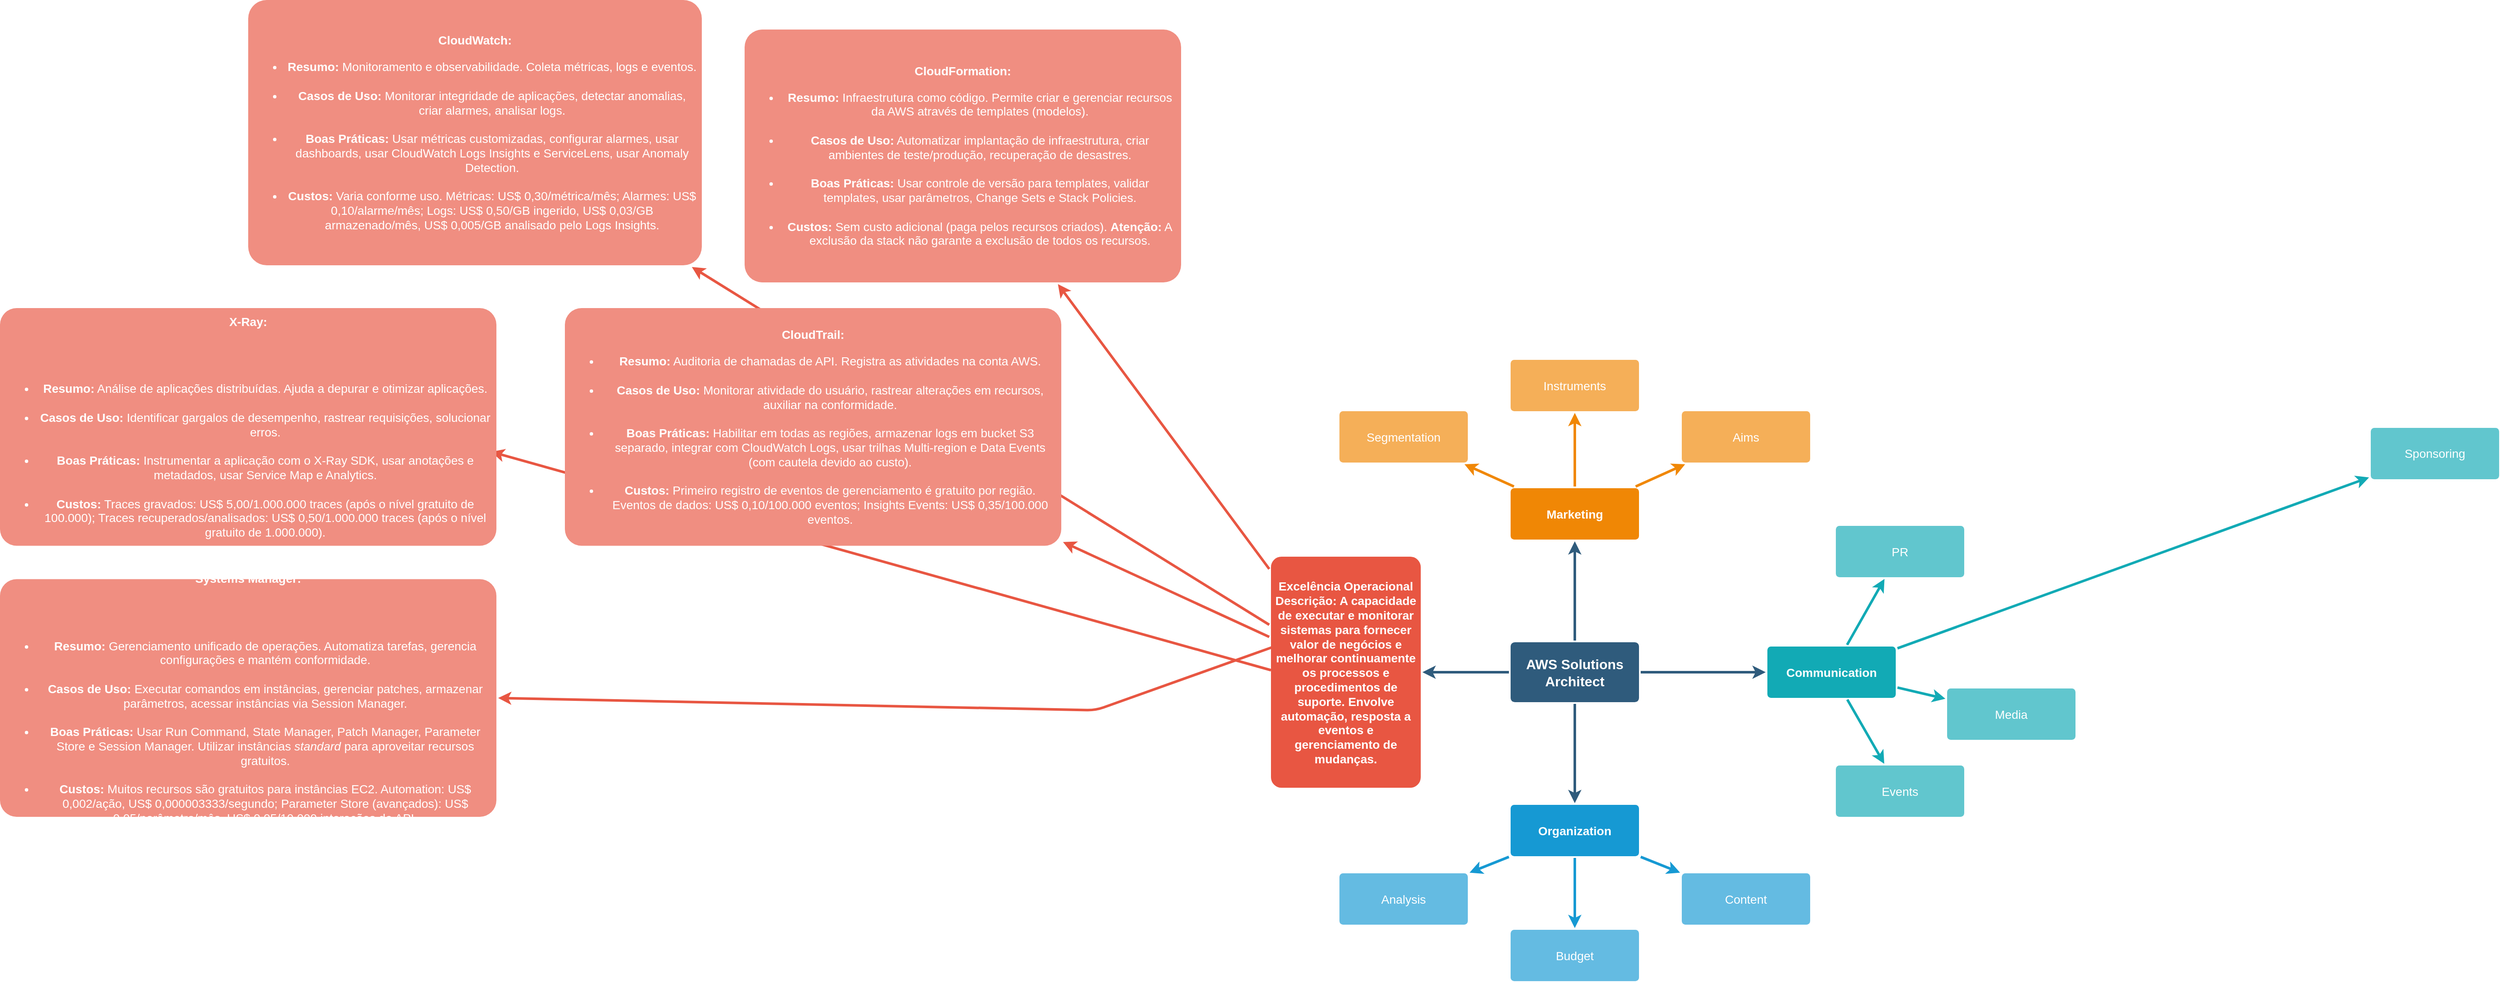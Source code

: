 <mxfile version="24.9.0">
  <diagram id="6a731a19-8d31-9384-78a2-239565b7b9f0" name="Page-1">
    <mxGraphModel dx="6711" dy="2560" grid="1" gridSize="10" guides="1" tooltips="1" connect="1" arrows="1" fold="1" page="1" pageScale="1" pageWidth="1169" pageHeight="827" background="none" math="0" shadow="0">
      <root>
        <mxCell id="0" />
        <mxCell id="1" parent="0" />
        <mxCell id="-hZSJfEYsWuoOAUDj7_P-1781" value="" style="edgeStyle=none;rounded=1;jumpStyle=none;html=1;shadow=0;labelBackgroundColor=none;startArrow=none;startFill=0;jettySize=auto;orthogonalLoop=1;strokeColor=#E85642;strokeWidth=3;fontFamily=Helvetica;fontSize=14;fontColor=#FFFFFF;spacing=5;fontStyle=1;fillColor=#b0e3e6;entryX=1;entryY=0.5;entryDx=0;entryDy=0;" edge="1" parent="1">
          <mxGeometry relative="1" as="geometry">
            <mxPoint x="215" y="413.13" as="sourcePoint" />
            <mxPoint x="-696" y="158.005" as="targetPoint" />
          </mxGeometry>
        </mxCell>
        <mxCell id="1745" value="" style="edgeStyle=none;rounded=0;jumpStyle=none;html=1;shadow=0;labelBackgroundColor=none;startArrow=none;startFill=0;endArrow=classic;endFill=1;jettySize=auto;orthogonalLoop=1;strokeColor=#2F5B7C;strokeWidth=3;fontFamily=Helvetica;fontSize=16;fontColor=#23445D;spacing=5;" parent="1" source="1749" target="1764" edge="1">
          <mxGeometry relative="1" as="geometry" />
        </mxCell>
        <mxCell id="1746" value="" style="edgeStyle=none;rounded=0;jumpStyle=none;html=1;shadow=0;labelBackgroundColor=none;startArrow=none;startFill=0;endArrow=classic;endFill=1;jettySize=auto;orthogonalLoop=1;strokeColor=#2F5B7C;strokeWidth=3;fontFamily=Helvetica;fontSize=16;fontColor=#23445D;spacing=5;" parent="1" source="1749" target="1771" edge="1">
          <mxGeometry relative="1" as="geometry" />
        </mxCell>
        <mxCell id="1747" value="" style="edgeStyle=none;rounded=0;jumpStyle=none;html=1;shadow=0;labelBackgroundColor=none;startArrow=none;startFill=0;endArrow=classic;endFill=1;jettySize=auto;orthogonalLoop=1;strokeColor=#2F5B7C;strokeWidth=3;fontFamily=Helvetica;fontSize=16;fontColor=#23445D;spacing=5;" parent="1" source="1749" target="1760" edge="1">
          <mxGeometry relative="1" as="geometry" />
        </mxCell>
        <mxCell id="1748" value="" style="edgeStyle=none;rounded=0;jumpStyle=none;html=1;shadow=0;labelBackgroundColor=none;startArrow=none;startFill=0;endArrow=classic;endFill=1;jettySize=auto;orthogonalLoop=1;strokeColor=#2F5B7C;strokeWidth=3;fontFamily=Helvetica;fontSize=16;fontColor=#23445D;spacing=5;" parent="1" source="1749" target="1753" edge="1">
          <mxGeometry relative="1" as="geometry" />
        </mxCell>
        <mxCell id="1749" value="AWS Solutions Architect" style="rounded=1;whiteSpace=wrap;html=1;shadow=0;labelBackgroundColor=none;strokeColor=none;strokeWidth=3;fillColor=#2F5B7C;fontFamily=Helvetica;fontSize=16;fontColor=#FFFFFF;align=center;fontStyle=1;spacing=5;arcSize=7;perimeterSpacing=2;" parent="1" vertex="1">
          <mxGeometry x="495" y="380.5" width="150" height="70" as="geometry" />
        </mxCell>
        <mxCell id="1750" value="" style="edgeStyle=none;rounded=1;jumpStyle=none;html=1;shadow=0;labelBackgroundColor=none;startArrow=none;startFill=0;jettySize=auto;orthogonalLoop=1;strokeColor=#E85642;strokeWidth=3;fontFamily=Helvetica;fontSize=14;fontColor=#FFFFFF;spacing=5;fontStyle=1;fillColor=#b0e3e6;" parent="1" source="1753" target="1756" edge="1">
          <mxGeometry relative="1" as="geometry" />
        </mxCell>
        <mxCell id="1751" value="" style="edgeStyle=none;rounded=1;jumpStyle=none;html=1;shadow=0;labelBackgroundColor=none;startArrow=none;startFill=0;jettySize=auto;orthogonalLoop=1;strokeColor=#E85642;strokeWidth=3;fontFamily=Helvetica;fontSize=14;fontColor=#FFFFFF;spacing=5;fontStyle=1;fillColor=#b0e3e6;" parent="1" source="1753" target="1755" edge="1">
          <mxGeometry relative="1" as="geometry" />
        </mxCell>
        <mxCell id="1752" value="" style="edgeStyle=none;rounded=1;jumpStyle=none;html=1;shadow=0;labelBackgroundColor=none;startArrow=none;startFill=0;jettySize=auto;orthogonalLoop=1;strokeColor=#E85642;strokeWidth=3;fontFamily=Helvetica;fontSize=14;fontColor=#FFFFFF;spacing=5;fontStyle=1;fillColor=#b0e3e6;" parent="1" source="1753" target="1754" edge="1">
          <mxGeometry relative="1" as="geometry" />
        </mxCell>
        <mxCell id="1753" value="Excelência Operacional&lt;br&gt;&lt;strong&gt;Descrição:&lt;/strong&gt; A capacidade de executar e monitorar sistemas para fornecer valor de negócios e melhorar continuamente os processos e procedimentos de suporte. Envolve automação, resposta a eventos e gerenciamento de mudanças." style="rounded=1;whiteSpace=wrap;html=1;shadow=0;labelBackgroundColor=none;strokeColor=none;strokeWidth=3;fillColor=#e85642;fontFamily=Helvetica;fontSize=14;fontColor=#FFFFFF;align=center;spacing=5;fontStyle=1;arcSize=7;perimeterSpacing=2;" parent="1" vertex="1">
          <mxGeometry x="215" y="280.5" width="175" height="270" as="geometry" />
        </mxCell>
        <mxCell id="1754" value="&lt;p data-sourcepos=&quot;25:5-25:19&quot;&gt;&lt;strong&gt;CloudWatch:&lt;/strong&gt;&lt;/p&gt;&lt;ul data-sourcepos=&quot;26:5-30:0&quot;&gt;&lt;li data-sourcepos=&quot;26:5-26:85&quot;&gt;&lt;strong&gt;Resumo:&lt;/strong&gt; Monitoramento e observabilidade. Coleta métricas, logs e eventos.&lt;/li&gt;&lt;br&gt;&lt;li data-sourcepos=&quot;27:5-27:112&quot;&gt;&lt;strong&gt;Casos de Uso:&lt;/strong&gt; Monitorar integridade de aplicações, detectar anomalias, criar alarmes, analisar logs.&lt;/li&gt;&lt;br&gt;&lt;li data-sourcepos=&quot;28:5-28:160&quot;&gt;&lt;strong&gt;Boas Práticas:&lt;/strong&gt; Usar métricas customizadas, configurar alarmes, usar dashboards, usar CloudWatch Logs Insights e ServiceLens, usar Anomaly Detection.&lt;/li&gt;&lt;br&gt;&lt;li data-sourcepos=&quot;29:5-30:0&quot;&gt;&lt;strong&gt;Custos:&lt;/strong&gt; Varia conforme uso. Métricas: US$ 0,30/métrica/mês; Alarmes: US$ 0,10/alarme/mês; Logs: US$ 0,50/GB ingerido, US$ 0,03/GB armazenado/mês, US$ 0,005/GB analisado pelo Logs Insights.&lt;/li&gt;&lt;/ul&gt;" style="rounded=1;whiteSpace=wrap;html=1;shadow=0;labelBackgroundColor=none;strokeColor=none;strokeWidth=3;fillColor=#f08e81;fontFamily=Helvetica;fontSize=14;fontColor=#FFFFFF;align=center;spacing=5;fontStyle=0;arcSize=7;perimeterSpacing=2;" parent="1" vertex="1">
          <mxGeometry x="-980" y="-370" width="530" height="310" as="geometry" />
        </mxCell>
        <mxCell id="1755" value="&lt;p data-sourcepos=&quot;19:5-19:19&quot;&gt;&lt;strong&gt;CloudTrail:&lt;/strong&gt;&lt;/p&gt;&lt;ul data-sourcepos=&quot;20:5-24:0&quot;&gt;&lt;li data-sourcepos=&quot;20:5-20:86&quot;&gt;&lt;strong&gt;Resumo:&lt;/strong&gt; Auditoria de chamadas de API. Registra as atividades na conta AWS.&lt;/li&gt;&lt;br&gt;&lt;li data-sourcepos=&quot;21:5-21:116&quot;&gt;&lt;strong&gt;Casos de Uso:&lt;/strong&gt; Monitorar atividade do usuário, rastrear alterações em recursos, auxiliar na conformidade.&lt;/li&gt;&lt;br&gt;&lt;li data-sourcepos=&quot;22:5-22:196&quot;&gt;&lt;strong&gt;Boas Práticas:&lt;/strong&gt; Habilitar em todas as regiões, armazenar logs em bucket S3 separado, integrar com CloudWatch Logs, usar trilhas Multi-region e Data Events (com cautela devido ao custo).&lt;/li&gt;&lt;br&gt;&lt;li data-sourcepos=&quot;23:5-24:0&quot;&gt;&lt;strong&gt;Custos:&lt;/strong&gt; Primeiro registro de eventos de gerenciamento é gratuito por região. Eventos de dados: US$ 0,10/100.000 eventos; Insights Events: US$ 0,35/100.000 eventos.&lt;/li&gt;&lt;/ul&gt;" style="rounded=1;whiteSpace=wrap;html=1;shadow=0;labelBackgroundColor=none;strokeColor=none;strokeWidth=3;fillColor=#f08e81;fontFamily=Helvetica;fontSize=14;fontColor=#FFFFFF;align=center;spacing=5;fontStyle=0;arcSize=7;perimeterSpacing=2;" parent="1" vertex="1">
          <mxGeometry x="-610" y="-10" width="580" height="277.75" as="geometry" />
        </mxCell>
        <mxCell id="1756" value="&lt;p data-sourcepos=&quot;13:5-13:23&quot;&gt;&lt;strong&gt;CloudFormation:&lt;/strong&gt;&lt;/p&gt;&lt;ul data-sourcepos=&quot;14:5-18:0&quot;&gt;&lt;li data-sourcepos=&quot;14:5-14:121&quot;&gt;&lt;strong&gt;Resumo:&lt;/strong&gt; Infraestrutura como código. Permite criar e gerenciar recursos da AWS através de templates (modelos).&lt;/li&gt;&lt;br&gt;&lt;li data-sourcepos=&quot;15:5-15:129&quot;&gt;&lt;strong&gt;Casos de Uso:&lt;/strong&gt; Automatizar implantação de infraestrutura, criar ambientes de teste/produção, recuperação de desastres.&lt;/li&gt;&lt;br&gt;&lt;li data-sourcepos=&quot;16:5-16:132&quot;&gt;&lt;strong&gt;Boas Práticas:&lt;/strong&gt; Usar controle de versão para templates, validar templates, usar parâmetros, Change Sets e Stack Policies.&lt;/li&gt;&lt;br&gt;&lt;li data-sourcepos=&quot;17:5-18:0&quot;&gt;&lt;strong&gt;Custos:&lt;/strong&gt; Sem custo adicional (paga pelos recursos criados). &lt;strong&gt;Atenção:&lt;/strong&gt; A exclusão da stack não garante a exclusão de todos os recursos.&lt;/li&gt;&lt;/ul&gt;" style="rounded=1;whiteSpace=wrap;html=1;shadow=0;labelBackgroundColor=none;strokeColor=none;strokeWidth=3;fillColor=#f08e81;fontFamily=Helvetica;fontSize=14;fontColor=#FFFFFF;align=center;spacing=5;fontStyle=0;arcSize=7;perimeterSpacing=2;" parent="1" vertex="1">
          <mxGeometry x="-400" y="-335.5" width="510" height="295.5" as="geometry" />
        </mxCell>
        <mxCell id="1757" value="" style="edgeStyle=none;rounded=0;jumpStyle=none;html=1;shadow=0;labelBackgroundColor=none;startArrow=none;startFill=0;endArrow=classic;endFill=1;jettySize=auto;orthogonalLoop=1;strokeColor=#1699D3;strokeWidth=3;fontFamily=Helvetica;fontSize=14;fontColor=#FFFFFF;spacing=5;" parent="1" source="1760" target="1763" edge="1">
          <mxGeometry relative="1" as="geometry" />
        </mxCell>
        <mxCell id="1758" value="" style="edgeStyle=none;rounded=0;jumpStyle=none;html=1;shadow=0;labelBackgroundColor=none;startArrow=none;startFill=0;endArrow=classic;endFill=1;jettySize=auto;orthogonalLoop=1;strokeColor=#1699D3;strokeWidth=3;fontFamily=Helvetica;fontSize=14;fontColor=#FFFFFF;spacing=5;" parent="1" source="1760" target="1762" edge="1">
          <mxGeometry relative="1" as="geometry" />
        </mxCell>
        <mxCell id="1759" value="" style="edgeStyle=none;rounded=0;jumpStyle=none;html=1;shadow=0;labelBackgroundColor=none;startArrow=none;startFill=0;endArrow=classic;endFill=1;jettySize=auto;orthogonalLoop=1;strokeColor=#1699D3;strokeWidth=3;fontFamily=Helvetica;fontSize=14;fontColor=#FFFFFF;spacing=5;" parent="1" source="1760" target="1761" edge="1">
          <mxGeometry relative="1" as="geometry" />
        </mxCell>
        <mxCell id="1760" value="Organization" style="rounded=1;whiteSpace=wrap;html=1;shadow=0;labelBackgroundColor=none;strokeColor=none;strokeWidth=3;fillColor=#1699d3;fontFamily=Helvetica;fontSize=14;fontColor=#FFFFFF;align=center;spacing=5;fontStyle=1;arcSize=7;perimeterSpacing=2;" parent="1" vertex="1">
          <mxGeometry x="495" y="570.5" width="150" height="60" as="geometry" />
        </mxCell>
        <mxCell id="1761" value="Content" style="rounded=1;whiteSpace=wrap;html=1;shadow=0;labelBackgroundColor=none;strokeColor=none;strokeWidth=3;fillColor=#64bbe2;fontFamily=Helvetica;fontSize=14;fontColor=#FFFFFF;align=center;spacing=5;arcSize=7;perimeterSpacing=2;" parent="1" vertex="1">
          <mxGeometry x="695" y="650.5" width="150" height="60" as="geometry" />
        </mxCell>
        <mxCell id="1762" value="Budget" style="rounded=1;whiteSpace=wrap;html=1;shadow=0;labelBackgroundColor=none;strokeColor=none;strokeWidth=3;fillColor=#64bbe2;fontFamily=Helvetica;fontSize=14;fontColor=#FFFFFF;align=center;spacing=5;arcSize=7;perimeterSpacing=2;" parent="1" vertex="1">
          <mxGeometry x="495" y="716.5" width="150" height="60" as="geometry" />
        </mxCell>
        <mxCell id="1763" value="Analysis" style="rounded=1;whiteSpace=wrap;html=1;shadow=0;labelBackgroundColor=none;strokeColor=none;strokeWidth=3;fillColor=#64bbe2;fontFamily=Helvetica;fontSize=14;fontColor=#FFFFFF;align=center;spacing=5;arcSize=7;perimeterSpacing=2;" parent="1" vertex="1">
          <mxGeometry x="295" y="650.5" width="150" height="60" as="geometry" />
        </mxCell>
        <mxCell id="1764" value="Marketing" style="rounded=1;whiteSpace=wrap;html=1;shadow=0;labelBackgroundColor=none;strokeColor=none;strokeWidth=3;fillColor=#F08705;fontFamily=Helvetica;fontSize=14;fontColor=#FFFFFF;align=center;spacing=5;fontStyle=1;arcSize=7;perimeterSpacing=2;" parent="1" vertex="1">
          <mxGeometry x="495" y="200.5" width="150" height="60" as="geometry" />
        </mxCell>
        <mxCell id="1765" value="Aims&lt;br&gt;" style="rounded=1;whiteSpace=wrap;html=1;shadow=0;labelBackgroundColor=none;strokeColor=none;strokeWidth=3;fillColor=#f5af58;fontFamily=Helvetica;fontSize=14;fontColor=#FFFFFF;align=center;spacing=5;arcSize=7;perimeterSpacing=2;" parent="1" vertex="1">
          <mxGeometry x="695" y="110.5" width="150" height="60" as="geometry" />
        </mxCell>
        <mxCell id="1766" value="" style="edgeStyle=none;rounded=0;jumpStyle=none;html=1;shadow=0;labelBackgroundColor=none;startArrow=none;startFill=0;endArrow=classic;endFill=1;jettySize=auto;orthogonalLoop=1;strokeColor=#F08705;strokeWidth=3;fontFamily=Helvetica;fontSize=14;fontColor=#FFFFFF;spacing=5;" parent="1" source="1764" target="1765" edge="1">
          <mxGeometry relative="1" as="geometry" />
        </mxCell>
        <mxCell id="1767" value="Instruments" style="rounded=1;whiteSpace=wrap;html=1;shadow=0;labelBackgroundColor=none;strokeColor=none;strokeWidth=3;fillColor=#f5af58;fontFamily=Helvetica;fontSize=14;fontColor=#FFFFFF;align=center;spacing=5;arcSize=7;perimeterSpacing=2;" parent="1" vertex="1">
          <mxGeometry x="495" y="50.5" width="150" height="60" as="geometry" />
        </mxCell>
        <mxCell id="1768" value="" style="edgeStyle=none;rounded=0;jumpStyle=none;html=1;shadow=0;labelBackgroundColor=none;startArrow=none;startFill=0;endArrow=classic;endFill=1;jettySize=auto;orthogonalLoop=1;strokeColor=#F08705;strokeWidth=3;fontFamily=Helvetica;fontSize=14;fontColor=#FFFFFF;spacing=5;" parent="1" source="1764" target="1767" edge="1">
          <mxGeometry relative="1" as="geometry" />
        </mxCell>
        <mxCell id="1769" value="Segmentation" style="rounded=1;whiteSpace=wrap;html=1;shadow=0;labelBackgroundColor=none;strokeColor=none;strokeWidth=3;fillColor=#f5af58;fontFamily=Helvetica;fontSize=14;fontColor=#FFFFFF;align=center;spacing=5;arcSize=7;perimeterSpacing=2;" parent="1" vertex="1">
          <mxGeometry x="295" y="110.5" width="150" height="60" as="geometry" />
        </mxCell>
        <mxCell id="1770" value="" style="edgeStyle=none;rounded=0;jumpStyle=none;html=1;shadow=0;labelBackgroundColor=none;startArrow=none;startFill=0;endArrow=classic;endFill=1;jettySize=auto;orthogonalLoop=1;strokeColor=#F08705;strokeWidth=3;fontFamily=Helvetica;fontSize=14;fontColor=#FFFFFF;spacing=5;" parent="1" source="1764" target="1769" edge="1">
          <mxGeometry relative="1" as="geometry" />
        </mxCell>
        <mxCell id="1771" value="Communication" style="rounded=1;whiteSpace=wrap;html=1;shadow=0;labelBackgroundColor=none;strokeColor=none;strokeWidth=3;fillColor=#12aab5;fontFamily=Helvetica;fontSize=14;fontColor=#FFFFFF;align=center;spacing=5;fontStyle=1;arcSize=7;perimeterSpacing=2;" parent="1" vertex="1">
          <mxGeometry x="795" y="385.5" width="150" height="60" as="geometry" />
        </mxCell>
        <mxCell id="1772" value="Events" style="rounded=1;whiteSpace=wrap;html=1;shadow=0;labelBackgroundColor=none;strokeColor=none;strokeWidth=3;fillColor=#61c6ce;fontFamily=Helvetica;fontSize=14;fontColor=#FFFFFF;align=center;spacing=5;fontStyle=0;arcSize=7;perimeterSpacing=2;" parent="1" vertex="1">
          <mxGeometry x="875" y="524.5" width="150" height="60" as="geometry" />
        </mxCell>
        <mxCell id="1773" value="" style="edgeStyle=none;rounded=1;jumpStyle=none;html=1;shadow=0;labelBackgroundColor=none;startArrow=none;startFill=0;jettySize=auto;orthogonalLoop=1;strokeColor=#12AAB5;strokeWidth=3;fontFamily=Helvetica;fontSize=14;fontColor=#FFFFFF;spacing=5;fontStyle=1;fillColor=#b0e3e6;" parent="1" source="1771" target="1772" edge="1">
          <mxGeometry relative="1" as="geometry" />
        </mxCell>
        <mxCell id="1774" value="Media" style="rounded=1;whiteSpace=wrap;html=1;shadow=0;labelBackgroundColor=none;strokeColor=none;strokeWidth=3;fillColor=#61c6ce;fontFamily=Helvetica;fontSize=14;fontColor=#FFFFFF;align=center;spacing=5;fontStyle=0;arcSize=7;perimeterSpacing=2;" parent="1" vertex="1">
          <mxGeometry x="1005" y="434.5" width="150" height="60" as="geometry" />
        </mxCell>
        <mxCell id="1775" value="" style="edgeStyle=none;rounded=1;jumpStyle=none;html=1;shadow=0;labelBackgroundColor=none;startArrow=none;startFill=0;jettySize=auto;orthogonalLoop=1;strokeColor=#12AAB5;strokeWidth=3;fontFamily=Helvetica;fontSize=14;fontColor=#FFFFFF;spacing=5;fontStyle=1;fillColor=#b0e3e6;" parent="1" source="1771" target="1774" edge="1">
          <mxGeometry relative="1" as="geometry" />
        </mxCell>
        <mxCell id="1776" value="Sponsoring" style="rounded=1;whiteSpace=wrap;html=1;shadow=0;labelBackgroundColor=none;strokeColor=none;strokeWidth=3;fillColor=#61c6ce;fontFamily=Helvetica;fontSize=14;fontColor=#FFFFFF;align=center;spacing=5;fontStyle=0;arcSize=7;perimeterSpacing=2;" parent="1" vertex="1">
          <mxGeometry x="1500" y="130" width="150" height="60" as="geometry" />
        </mxCell>
        <mxCell id="1777" value="" style="edgeStyle=none;rounded=1;jumpStyle=none;html=1;shadow=0;labelBackgroundColor=none;startArrow=none;startFill=0;jettySize=auto;orthogonalLoop=1;strokeColor=#12AAB5;strokeWidth=3;fontFamily=Helvetica;fontSize=14;fontColor=#FFFFFF;spacing=5;fontStyle=1;fillColor=#b0e3e6;" parent="1" source="1771" target="1776" edge="1">
          <mxGeometry relative="1" as="geometry" />
        </mxCell>
        <mxCell id="1778" value="PR" style="rounded=1;whiteSpace=wrap;html=1;shadow=0;labelBackgroundColor=none;strokeColor=none;strokeWidth=3;fillColor=#61c6ce;fontFamily=Helvetica;fontSize=14;fontColor=#FFFFFF;align=center;spacing=5;fontStyle=0;arcSize=7;perimeterSpacing=2;" parent="1" vertex="1">
          <mxGeometry x="875" y="244.5" width="150" height="60" as="geometry" />
        </mxCell>
        <mxCell id="1779" value="" style="edgeStyle=none;rounded=1;jumpStyle=none;html=1;shadow=0;labelBackgroundColor=none;startArrow=none;startFill=0;jettySize=auto;orthogonalLoop=1;strokeColor=#12AAB5;strokeWidth=3;fontFamily=Helvetica;fontSize=14;fontColor=#FFFFFF;spacing=5;fontStyle=1;fillColor=#b0e3e6;" parent="1" source="1771" target="1778" edge="1">
          <mxGeometry relative="1" as="geometry" />
        </mxCell>
        <mxCell id="-hZSJfEYsWuoOAUDj7_P-1779" value="&lt;p data-sourcepos=&quot;31:5-31:14&quot;&gt;&lt;strong&gt;X-Ray:&lt;/strong&gt;&lt;/p&gt;&lt;p data-sourcepos=&quot;19:5-19:19&quot;&gt;&lt;br/&gt;&lt;/p&gt;&lt;ul data-sourcepos=&quot;32:5-36:0&quot;&gt;&lt;br/&gt;&lt;li data-sourcepos=&quot;32:5-32:94&quot;&gt;&lt;strong&gt;Resumo:&lt;/strong&gt; Análise de aplicações distribuídas. Ajuda a depurar e otimizar aplicações.&lt;/li&gt;&lt;br/&gt;&lt;li data-sourcepos=&quot;33:5-33:101&quot;&gt;&lt;strong&gt;Casos de Uso:&lt;/strong&gt; Identificar gargalos de desempenho, rastrear requisições, solucionar erros.&lt;/li&gt;&lt;br/&gt;&lt;li data-sourcepos=&quot;34:5-34:126&quot;&gt;&lt;strong&gt;Boas Práticas:&lt;/strong&gt; Instrumentar a aplicação com o X-Ray SDK, usar anotações e metadados, usar Service Map e Analytics.&lt;/li&gt;&lt;br/&gt;&lt;li data-sourcepos=&quot;35:5-36:0&quot;&gt;&lt;strong&gt;Custos:&lt;/strong&gt; Traces gravados: US$ 5,00/1.000.000 traces (após o nível gratuito de 100.000); Traces recuperados/analisados: US$ 0,50/1.000.000 traces (após o nível gratuito de 1.000.000).&lt;/li&gt;&lt;/ul&gt;" style="rounded=1;whiteSpace=wrap;html=1;shadow=0;labelBackgroundColor=none;strokeColor=none;strokeWidth=3;fillColor=#f08e81;fontFamily=Helvetica;fontSize=14;fontColor=#FFFFFF;align=center;spacing=5;fontStyle=0;arcSize=7;perimeterSpacing=2;" vertex="1" parent="1">
          <mxGeometry x="-1270" y="-10" width="580" height="277.75" as="geometry" />
        </mxCell>
        <mxCell id="-hZSJfEYsWuoOAUDj7_P-1782" value="&lt;p data-sourcepos=&quot;37:5-37:24&quot;&gt;&lt;strong&gt;Systems Manager:&lt;/strong&gt;&lt;/p&gt;&lt;p data-sourcepos=&quot;31:5-31:14&quot;&gt;&lt;br/&gt;&lt;/p&gt;&lt;ul data-sourcepos=&quot;38:5-42:0&quot;&gt;&lt;br/&gt;&lt;li data-sourcepos=&quot;38:5-38:123&quot;&gt;&lt;strong&gt;Resumo:&lt;/strong&gt; Gerenciamento unificado de operações. Automatiza tarefas, gerencia configurações e mantém conformidade.&lt;/li&gt;&lt;br/&gt;&lt;li data-sourcepos=&quot;39:5-39:139&quot;&gt;&lt;strong&gt;Casos de Uso:&lt;/strong&gt; Executar comandos em instâncias, gerenciar patches, armazenar parâmetros, acessar instâncias via Session Manager.&lt;/li&gt;&lt;br/&gt;&lt;li data-sourcepos=&quot;40:5-40:176&quot;&gt;&lt;strong&gt;Boas Práticas:&lt;/strong&gt; Usar Run Command, State Manager, Patch Manager, Parameter Store e Session Manager. Utilizar instâncias &lt;em&gt;standard&lt;/em&gt; para aproveitar recursos gratuitos.&lt;/li&gt;&lt;br/&gt;&lt;li data-sourcepos=&quot;41:5-42:0&quot;&gt;&lt;strong&gt;Custos:&lt;/strong&gt; Muitos recursos são gratuitos para instâncias EC2. Automation: US$ 0,002/ação, US$ 0,000003333/segundo; Parameter Store (avançados): US$ 0,05/parâmetro/mês, US$ 0,05/10.000 interações de API.&lt;/li&gt;&lt;/ul&gt;" style="rounded=1;whiteSpace=wrap;html=1;shadow=0;labelBackgroundColor=none;strokeColor=none;strokeWidth=3;fillColor=#f08e81;fontFamily=Helvetica;fontSize=14;fontColor=#FFFFFF;align=center;spacing=5;fontStyle=0;arcSize=7;perimeterSpacing=2;" vertex="1" parent="1">
          <mxGeometry x="-1270" y="306.75" width="580" height="277.75" as="geometry" />
        </mxCell>
        <mxCell id="-hZSJfEYsWuoOAUDj7_P-1783" value="" style="edgeStyle=none;rounded=1;jumpStyle=none;html=1;shadow=0;labelBackgroundColor=none;startArrow=none;startFill=0;jettySize=auto;orthogonalLoop=1;strokeColor=#E85642;strokeWidth=3;fontFamily=Helvetica;fontSize=14;fontColor=#FFFFFF;spacing=5;fontStyle=1;fillColor=#b0e3e6;entryX=1;entryY=0.5;entryDx=0;entryDy=0;" edge="1" parent="1" target="-hZSJfEYsWuoOAUDj7_P-1782">
          <mxGeometry relative="1" as="geometry">
            <mxPoint x="223" y="384" as="sourcePoint" />
            <mxPoint x="-18" y="273" as="targetPoint" />
            <Array as="points">
              <mxPoint x="10" y="460" />
            </Array>
          </mxGeometry>
        </mxCell>
      </root>
    </mxGraphModel>
  </diagram>
</mxfile>
